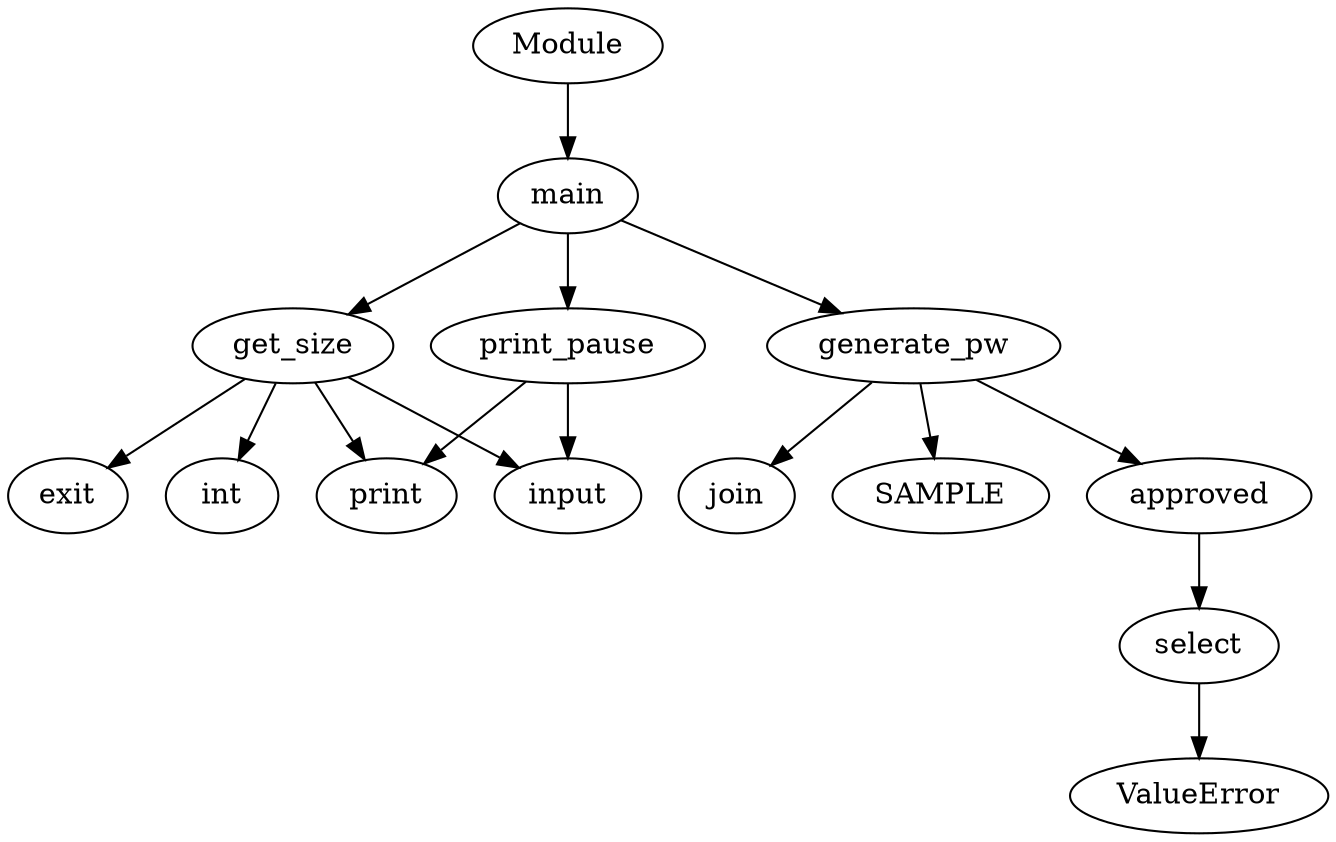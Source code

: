 strict digraph  {
main;
get_size;
generate_pw;
print_pause;
int;
input;
print;
exit;
join;
SAMPLE;
approved;
select;
ValueError;
Module;
main -> get_size;
main -> generate_pw;
main -> print_pause;
get_size -> int;
get_size -> input;
get_size -> print;
get_size -> exit;
generate_pw -> join;
generate_pw -> SAMPLE;
generate_pw -> approved;
print_pause -> print;
print_pause -> input;
approved -> select;
select -> ValueError;
Module -> main;
}
